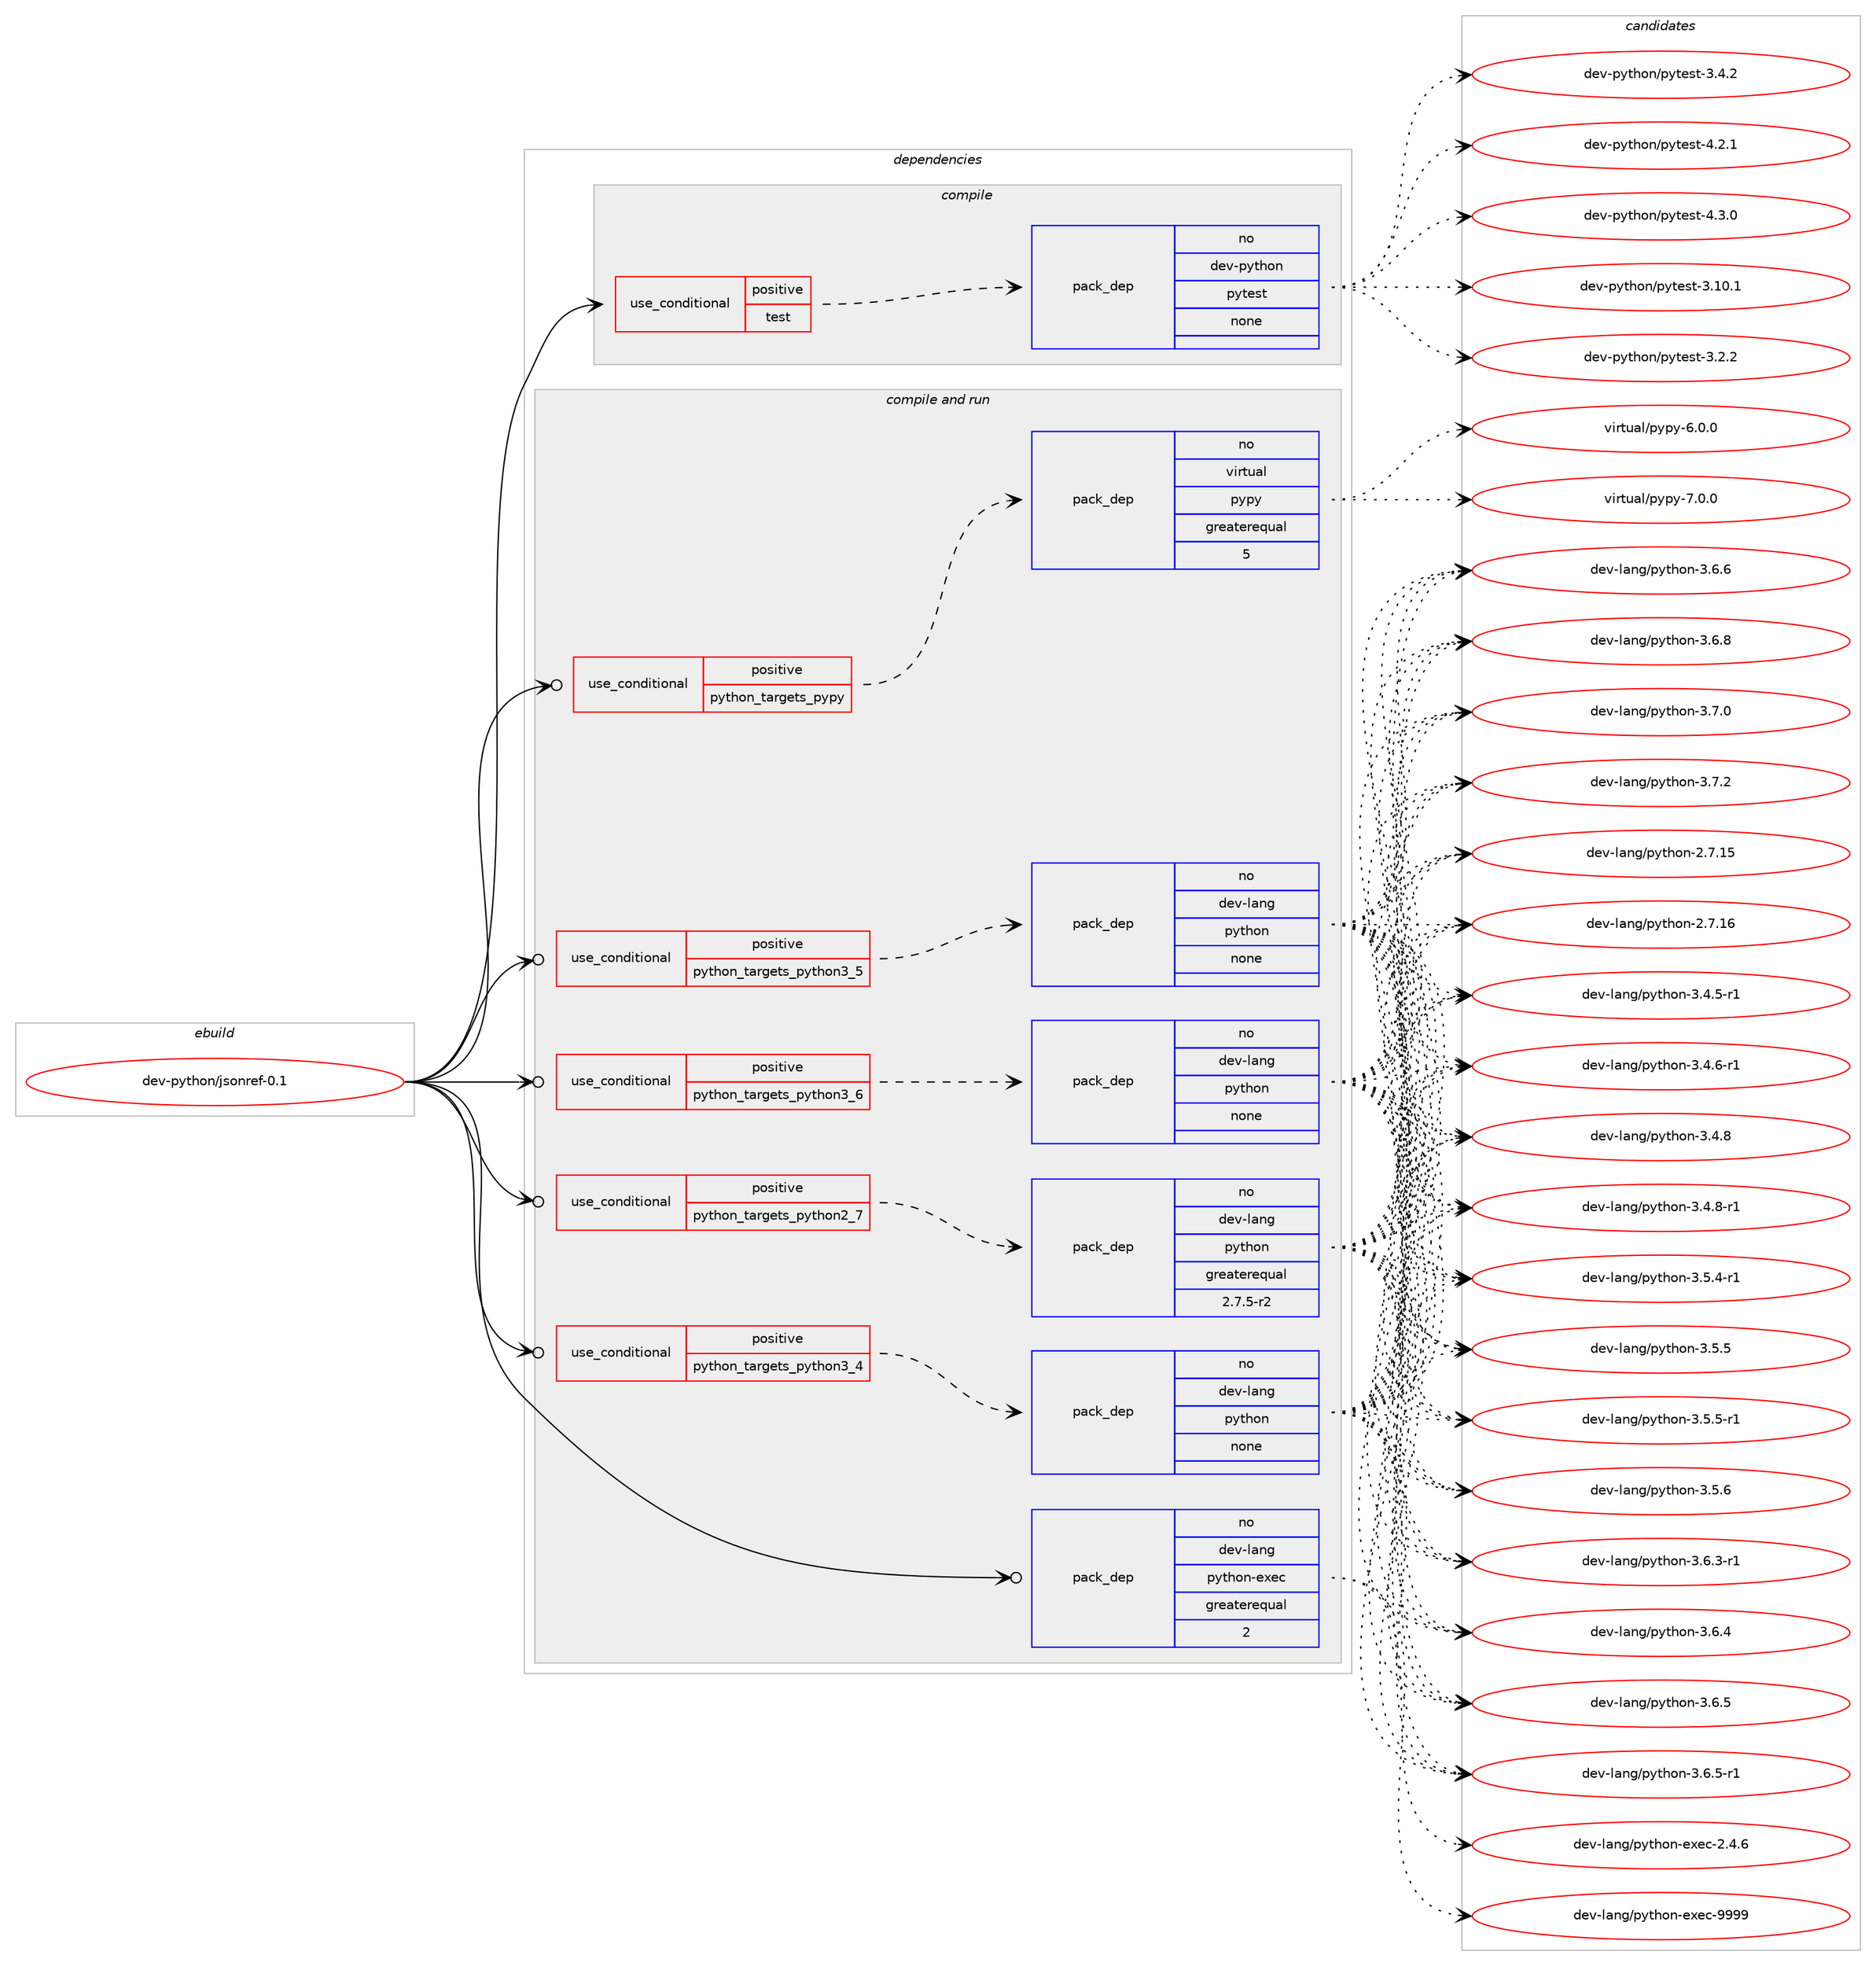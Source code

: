 digraph prolog {

# *************
# Graph options
# *************

newrank=true;
concentrate=true;
compound=true;
graph [rankdir=LR,fontname=Helvetica,fontsize=10,ranksep=1.5];#, ranksep=2.5, nodesep=0.2];
edge  [arrowhead=vee];
node  [fontname=Helvetica,fontsize=10];

# **********
# The ebuild
# **********

subgraph cluster_leftcol {
color=gray;
rank=same;
label=<<i>ebuild</i>>;
id [label="dev-python/jsonref-0.1", color=red, width=4, href="../dev-python/jsonref-0.1.svg"];
}

# ****************
# The dependencies
# ****************

subgraph cluster_midcol {
color=gray;
label=<<i>dependencies</i>>;
subgraph cluster_compile {
fillcolor="#eeeeee";
style=filled;
label=<<i>compile</i>>;
subgraph cond376472 {
dependency1415843 [label=<<TABLE BORDER="0" CELLBORDER="1" CELLSPACING="0" CELLPADDING="4"><TR><TD ROWSPAN="3" CELLPADDING="10">use_conditional</TD></TR><TR><TD>positive</TD></TR><TR><TD>test</TD></TR></TABLE>>, shape=none, color=red];
subgraph pack1016099 {
dependency1415844 [label=<<TABLE BORDER="0" CELLBORDER="1" CELLSPACING="0" CELLPADDING="4" WIDTH="220"><TR><TD ROWSPAN="6" CELLPADDING="30">pack_dep</TD></TR><TR><TD WIDTH="110">no</TD></TR><TR><TD>dev-python</TD></TR><TR><TD>pytest</TD></TR><TR><TD>none</TD></TR><TR><TD></TD></TR></TABLE>>, shape=none, color=blue];
}
dependency1415843:e -> dependency1415844:w [weight=20,style="dashed",arrowhead="vee"];
}
id:e -> dependency1415843:w [weight=20,style="solid",arrowhead="vee"];
}
subgraph cluster_compileandrun {
fillcolor="#eeeeee";
style=filled;
label=<<i>compile and run</i>>;
subgraph cond376473 {
dependency1415845 [label=<<TABLE BORDER="0" CELLBORDER="1" CELLSPACING="0" CELLPADDING="4"><TR><TD ROWSPAN="3" CELLPADDING="10">use_conditional</TD></TR><TR><TD>positive</TD></TR><TR><TD>python_targets_pypy</TD></TR></TABLE>>, shape=none, color=red];
subgraph pack1016100 {
dependency1415846 [label=<<TABLE BORDER="0" CELLBORDER="1" CELLSPACING="0" CELLPADDING="4" WIDTH="220"><TR><TD ROWSPAN="6" CELLPADDING="30">pack_dep</TD></TR><TR><TD WIDTH="110">no</TD></TR><TR><TD>virtual</TD></TR><TR><TD>pypy</TD></TR><TR><TD>greaterequal</TD></TR><TR><TD>5</TD></TR></TABLE>>, shape=none, color=blue];
}
dependency1415845:e -> dependency1415846:w [weight=20,style="dashed",arrowhead="vee"];
}
id:e -> dependency1415845:w [weight=20,style="solid",arrowhead="odotvee"];
subgraph cond376474 {
dependency1415847 [label=<<TABLE BORDER="0" CELLBORDER="1" CELLSPACING="0" CELLPADDING="4"><TR><TD ROWSPAN="3" CELLPADDING="10">use_conditional</TD></TR><TR><TD>positive</TD></TR><TR><TD>python_targets_python2_7</TD></TR></TABLE>>, shape=none, color=red];
subgraph pack1016101 {
dependency1415848 [label=<<TABLE BORDER="0" CELLBORDER="1" CELLSPACING="0" CELLPADDING="4" WIDTH="220"><TR><TD ROWSPAN="6" CELLPADDING="30">pack_dep</TD></TR><TR><TD WIDTH="110">no</TD></TR><TR><TD>dev-lang</TD></TR><TR><TD>python</TD></TR><TR><TD>greaterequal</TD></TR><TR><TD>2.7.5-r2</TD></TR></TABLE>>, shape=none, color=blue];
}
dependency1415847:e -> dependency1415848:w [weight=20,style="dashed",arrowhead="vee"];
}
id:e -> dependency1415847:w [weight=20,style="solid",arrowhead="odotvee"];
subgraph cond376475 {
dependency1415849 [label=<<TABLE BORDER="0" CELLBORDER="1" CELLSPACING="0" CELLPADDING="4"><TR><TD ROWSPAN="3" CELLPADDING="10">use_conditional</TD></TR><TR><TD>positive</TD></TR><TR><TD>python_targets_python3_4</TD></TR></TABLE>>, shape=none, color=red];
subgraph pack1016102 {
dependency1415850 [label=<<TABLE BORDER="0" CELLBORDER="1" CELLSPACING="0" CELLPADDING="4" WIDTH="220"><TR><TD ROWSPAN="6" CELLPADDING="30">pack_dep</TD></TR><TR><TD WIDTH="110">no</TD></TR><TR><TD>dev-lang</TD></TR><TR><TD>python</TD></TR><TR><TD>none</TD></TR><TR><TD></TD></TR></TABLE>>, shape=none, color=blue];
}
dependency1415849:e -> dependency1415850:w [weight=20,style="dashed",arrowhead="vee"];
}
id:e -> dependency1415849:w [weight=20,style="solid",arrowhead="odotvee"];
subgraph cond376476 {
dependency1415851 [label=<<TABLE BORDER="0" CELLBORDER="1" CELLSPACING="0" CELLPADDING="4"><TR><TD ROWSPAN="3" CELLPADDING="10">use_conditional</TD></TR><TR><TD>positive</TD></TR><TR><TD>python_targets_python3_5</TD></TR></TABLE>>, shape=none, color=red];
subgraph pack1016103 {
dependency1415852 [label=<<TABLE BORDER="0" CELLBORDER="1" CELLSPACING="0" CELLPADDING="4" WIDTH="220"><TR><TD ROWSPAN="6" CELLPADDING="30">pack_dep</TD></TR><TR><TD WIDTH="110">no</TD></TR><TR><TD>dev-lang</TD></TR><TR><TD>python</TD></TR><TR><TD>none</TD></TR><TR><TD></TD></TR></TABLE>>, shape=none, color=blue];
}
dependency1415851:e -> dependency1415852:w [weight=20,style="dashed",arrowhead="vee"];
}
id:e -> dependency1415851:w [weight=20,style="solid",arrowhead="odotvee"];
subgraph cond376477 {
dependency1415853 [label=<<TABLE BORDER="0" CELLBORDER="1" CELLSPACING="0" CELLPADDING="4"><TR><TD ROWSPAN="3" CELLPADDING="10">use_conditional</TD></TR><TR><TD>positive</TD></TR><TR><TD>python_targets_python3_6</TD></TR></TABLE>>, shape=none, color=red];
subgraph pack1016104 {
dependency1415854 [label=<<TABLE BORDER="0" CELLBORDER="1" CELLSPACING="0" CELLPADDING="4" WIDTH="220"><TR><TD ROWSPAN="6" CELLPADDING="30">pack_dep</TD></TR><TR><TD WIDTH="110">no</TD></TR><TR><TD>dev-lang</TD></TR><TR><TD>python</TD></TR><TR><TD>none</TD></TR><TR><TD></TD></TR></TABLE>>, shape=none, color=blue];
}
dependency1415853:e -> dependency1415854:w [weight=20,style="dashed",arrowhead="vee"];
}
id:e -> dependency1415853:w [weight=20,style="solid",arrowhead="odotvee"];
subgraph pack1016105 {
dependency1415855 [label=<<TABLE BORDER="0" CELLBORDER="1" CELLSPACING="0" CELLPADDING="4" WIDTH="220"><TR><TD ROWSPAN="6" CELLPADDING="30">pack_dep</TD></TR><TR><TD WIDTH="110">no</TD></TR><TR><TD>dev-lang</TD></TR><TR><TD>python-exec</TD></TR><TR><TD>greaterequal</TD></TR><TR><TD>2</TD></TR></TABLE>>, shape=none, color=blue];
}
id:e -> dependency1415855:w [weight=20,style="solid",arrowhead="odotvee"];
}
subgraph cluster_run {
fillcolor="#eeeeee";
style=filled;
label=<<i>run</i>>;
}
}

# **************
# The candidates
# **************

subgraph cluster_choices {
rank=same;
color=gray;
label=<<i>candidates</i>>;

subgraph choice1016099 {
color=black;
nodesep=1;
choice100101118451121211161041111104711212111610111511645514649484649 [label="dev-python/pytest-3.10.1", color=red, width=4,href="../dev-python/pytest-3.10.1.svg"];
choice1001011184511212111610411111047112121116101115116455146504650 [label="dev-python/pytest-3.2.2", color=red, width=4,href="../dev-python/pytest-3.2.2.svg"];
choice1001011184511212111610411111047112121116101115116455146524650 [label="dev-python/pytest-3.4.2", color=red, width=4,href="../dev-python/pytest-3.4.2.svg"];
choice1001011184511212111610411111047112121116101115116455246504649 [label="dev-python/pytest-4.2.1", color=red, width=4,href="../dev-python/pytest-4.2.1.svg"];
choice1001011184511212111610411111047112121116101115116455246514648 [label="dev-python/pytest-4.3.0", color=red, width=4,href="../dev-python/pytest-4.3.0.svg"];
dependency1415844:e -> choice100101118451121211161041111104711212111610111511645514649484649:w [style=dotted,weight="100"];
dependency1415844:e -> choice1001011184511212111610411111047112121116101115116455146504650:w [style=dotted,weight="100"];
dependency1415844:e -> choice1001011184511212111610411111047112121116101115116455146524650:w [style=dotted,weight="100"];
dependency1415844:e -> choice1001011184511212111610411111047112121116101115116455246504649:w [style=dotted,weight="100"];
dependency1415844:e -> choice1001011184511212111610411111047112121116101115116455246514648:w [style=dotted,weight="100"];
}
subgraph choice1016100 {
color=black;
nodesep=1;
choice1181051141161179710847112121112121455446484648 [label="virtual/pypy-6.0.0", color=red, width=4,href="../virtual/pypy-6.0.0.svg"];
choice1181051141161179710847112121112121455546484648 [label="virtual/pypy-7.0.0", color=red, width=4,href="../virtual/pypy-7.0.0.svg"];
dependency1415846:e -> choice1181051141161179710847112121112121455446484648:w [style=dotted,weight="100"];
dependency1415846:e -> choice1181051141161179710847112121112121455546484648:w [style=dotted,weight="100"];
}
subgraph choice1016101 {
color=black;
nodesep=1;
choice10010111845108971101034711212111610411111045504655464953 [label="dev-lang/python-2.7.15", color=red, width=4,href="../dev-lang/python-2.7.15.svg"];
choice10010111845108971101034711212111610411111045504655464954 [label="dev-lang/python-2.7.16", color=red, width=4,href="../dev-lang/python-2.7.16.svg"];
choice1001011184510897110103471121211161041111104551465246534511449 [label="dev-lang/python-3.4.5-r1", color=red, width=4,href="../dev-lang/python-3.4.5-r1.svg"];
choice1001011184510897110103471121211161041111104551465246544511449 [label="dev-lang/python-3.4.6-r1", color=red, width=4,href="../dev-lang/python-3.4.6-r1.svg"];
choice100101118451089711010347112121116104111110455146524656 [label="dev-lang/python-3.4.8", color=red, width=4,href="../dev-lang/python-3.4.8.svg"];
choice1001011184510897110103471121211161041111104551465246564511449 [label="dev-lang/python-3.4.8-r1", color=red, width=4,href="../dev-lang/python-3.4.8-r1.svg"];
choice1001011184510897110103471121211161041111104551465346524511449 [label="dev-lang/python-3.5.4-r1", color=red, width=4,href="../dev-lang/python-3.5.4-r1.svg"];
choice100101118451089711010347112121116104111110455146534653 [label="dev-lang/python-3.5.5", color=red, width=4,href="../dev-lang/python-3.5.5.svg"];
choice1001011184510897110103471121211161041111104551465346534511449 [label="dev-lang/python-3.5.5-r1", color=red, width=4,href="../dev-lang/python-3.5.5-r1.svg"];
choice100101118451089711010347112121116104111110455146534654 [label="dev-lang/python-3.5.6", color=red, width=4,href="../dev-lang/python-3.5.6.svg"];
choice1001011184510897110103471121211161041111104551465446514511449 [label="dev-lang/python-3.6.3-r1", color=red, width=4,href="../dev-lang/python-3.6.3-r1.svg"];
choice100101118451089711010347112121116104111110455146544652 [label="dev-lang/python-3.6.4", color=red, width=4,href="../dev-lang/python-3.6.4.svg"];
choice100101118451089711010347112121116104111110455146544653 [label="dev-lang/python-3.6.5", color=red, width=4,href="../dev-lang/python-3.6.5.svg"];
choice1001011184510897110103471121211161041111104551465446534511449 [label="dev-lang/python-3.6.5-r1", color=red, width=4,href="../dev-lang/python-3.6.5-r1.svg"];
choice100101118451089711010347112121116104111110455146544654 [label="dev-lang/python-3.6.6", color=red, width=4,href="../dev-lang/python-3.6.6.svg"];
choice100101118451089711010347112121116104111110455146544656 [label="dev-lang/python-3.6.8", color=red, width=4,href="../dev-lang/python-3.6.8.svg"];
choice100101118451089711010347112121116104111110455146554648 [label="dev-lang/python-3.7.0", color=red, width=4,href="../dev-lang/python-3.7.0.svg"];
choice100101118451089711010347112121116104111110455146554650 [label="dev-lang/python-3.7.2", color=red, width=4,href="../dev-lang/python-3.7.2.svg"];
dependency1415848:e -> choice10010111845108971101034711212111610411111045504655464953:w [style=dotted,weight="100"];
dependency1415848:e -> choice10010111845108971101034711212111610411111045504655464954:w [style=dotted,weight="100"];
dependency1415848:e -> choice1001011184510897110103471121211161041111104551465246534511449:w [style=dotted,weight="100"];
dependency1415848:e -> choice1001011184510897110103471121211161041111104551465246544511449:w [style=dotted,weight="100"];
dependency1415848:e -> choice100101118451089711010347112121116104111110455146524656:w [style=dotted,weight="100"];
dependency1415848:e -> choice1001011184510897110103471121211161041111104551465246564511449:w [style=dotted,weight="100"];
dependency1415848:e -> choice1001011184510897110103471121211161041111104551465346524511449:w [style=dotted,weight="100"];
dependency1415848:e -> choice100101118451089711010347112121116104111110455146534653:w [style=dotted,weight="100"];
dependency1415848:e -> choice1001011184510897110103471121211161041111104551465346534511449:w [style=dotted,weight="100"];
dependency1415848:e -> choice100101118451089711010347112121116104111110455146534654:w [style=dotted,weight="100"];
dependency1415848:e -> choice1001011184510897110103471121211161041111104551465446514511449:w [style=dotted,weight="100"];
dependency1415848:e -> choice100101118451089711010347112121116104111110455146544652:w [style=dotted,weight="100"];
dependency1415848:e -> choice100101118451089711010347112121116104111110455146544653:w [style=dotted,weight="100"];
dependency1415848:e -> choice1001011184510897110103471121211161041111104551465446534511449:w [style=dotted,weight="100"];
dependency1415848:e -> choice100101118451089711010347112121116104111110455146544654:w [style=dotted,weight="100"];
dependency1415848:e -> choice100101118451089711010347112121116104111110455146544656:w [style=dotted,weight="100"];
dependency1415848:e -> choice100101118451089711010347112121116104111110455146554648:w [style=dotted,weight="100"];
dependency1415848:e -> choice100101118451089711010347112121116104111110455146554650:w [style=dotted,weight="100"];
}
subgraph choice1016102 {
color=black;
nodesep=1;
choice10010111845108971101034711212111610411111045504655464953 [label="dev-lang/python-2.7.15", color=red, width=4,href="../dev-lang/python-2.7.15.svg"];
choice10010111845108971101034711212111610411111045504655464954 [label="dev-lang/python-2.7.16", color=red, width=4,href="../dev-lang/python-2.7.16.svg"];
choice1001011184510897110103471121211161041111104551465246534511449 [label="dev-lang/python-3.4.5-r1", color=red, width=4,href="../dev-lang/python-3.4.5-r1.svg"];
choice1001011184510897110103471121211161041111104551465246544511449 [label="dev-lang/python-3.4.6-r1", color=red, width=4,href="../dev-lang/python-3.4.6-r1.svg"];
choice100101118451089711010347112121116104111110455146524656 [label="dev-lang/python-3.4.8", color=red, width=4,href="../dev-lang/python-3.4.8.svg"];
choice1001011184510897110103471121211161041111104551465246564511449 [label="dev-lang/python-3.4.8-r1", color=red, width=4,href="../dev-lang/python-3.4.8-r1.svg"];
choice1001011184510897110103471121211161041111104551465346524511449 [label="dev-lang/python-3.5.4-r1", color=red, width=4,href="../dev-lang/python-3.5.4-r1.svg"];
choice100101118451089711010347112121116104111110455146534653 [label="dev-lang/python-3.5.5", color=red, width=4,href="../dev-lang/python-3.5.5.svg"];
choice1001011184510897110103471121211161041111104551465346534511449 [label="dev-lang/python-3.5.5-r1", color=red, width=4,href="../dev-lang/python-3.5.5-r1.svg"];
choice100101118451089711010347112121116104111110455146534654 [label="dev-lang/python-3.5.6", color=red, width=4,href="../dev-lang/python-3.5.6.svg"];
choice1001011184510897110103471121211161041111104551465446514511449 [label="dev-lang/python-3.6.3-r1", color=red, width=4,href="../dev-lang/python-3.6.3-r1.svg"];
choice100101118451089711010347112121116104111110455146544652 [label="dev-lang/python-3.6.4", color=red, width=4,href="../dev-lang/python-3.6.4.svg"];
choice100101118451089711010347112121116104111110455146544653 [label="dev-lang/python-3.6.5", color=red, width=4,href="../dev-lang/python-3.6.5.svg"];
choice1001011184510897110103471121211161041111104551465446534511449 [label="dev-lang/python-3.6.5-r1", color=red, width=4,href="../dev-lang/python-3.6.5-r1.svg"];
choice100101118451089711010347112121116104111110455146544654 [label="dev-lang/python-3.6.6", color=red, width=4,href="../dev-lang/python-3.6.6.svg"];
choice100101118451089711010347112121116104111110455146544656 [label="dev-lang/python-3.6.8", color=red, width=4,href="../dev-lang/python-3.6.8.svg"];
choice100101118451089711010347112121116104111110455146554648 [label="dev-lang/python-3.7.0", color=red, width=4,href="../dev-lang/python-3.7.0.svg"];
choice100101118451089711010347112121116104111110455146554650 [label="dev-lang/python-3.7.2", color=red, width=4,href="../dev-lang/python-3.7.2.svg"];
dependency1415850:e -> choice10010111845108971101034711212111610411111045504655464953:w [style=dotted,weight="100"];
dependency1415850:e -> choice10010111845108971101034711212111610411111045504655464954:w [style=dotted,weight="100"];
dependency1415850:e -> choice1001011184510897110103471121211161041111104551465246534511449:w [style=dotted,weight="100"];
dependency1415850:e -> choice1001011184510897110103471121211161041111104551465246544511449:w [style=dotted,weight="100"];
dependency1415850:e -> choice100101118451089711010347112121116104111110455146524656:w [style=dotted,weight="100"];
dependency1415850:e -> choice1001011184510897110103471121211161041111104551465246564511449:w [style=dotted,weight="100"];
dependency1415850:e -> choice1001011184510897110103471121211161041111104551465346524511449:w [style=dotted,weight="100"];
dependency1415850:e -> choice100101118451089711010347112121116104111110455146534653:w [style=dotted,weight="100"];
dependency1415850:e -> choice1001011184510897110103471121211161041111104551465346534511449:w [style=dotted,weight="100"];
dependency1415850:e -> choice100101118451089711010347112121116104111110455146534654:w [style=dotted,weight="100"];
dependency1415850:e -> choice1001011184510897110103471121211161041111104551465446514511449:w [style=dotted,weight="100"];
dependency1415850:e -> choice100101118451089711010347112121116104111110455146544652:w [style=dotted,weight="100"];
dependency1415850:e -> choice100101118451089711010347112121116104111110455146544653:w [style=dotted,weight="100"];
dependency1415850:e -> choice1001011184510897110103471121211161041111104551465446534511449:w [style=dotted,weight="100"];
dependency1415850:e -> choice100101118451089711010347112121116104111110455146544654:w [style=dotted,weight="100"];
dependency1415850:e -> choice100101118451089711010347112121116104111110455146544656:w [style=dotted,weight="100"];
dependency1415850:e -> choice100101118451089711010347112121116104111110455146554648:w [style=dotted,weight="100"];
dependency1415850:e -> choice100101118451089711010347112121116104111110455146554650:w [style=dotted,weight="100"];
}
subgraph choice1016103 {
color=black;
nodesep=1;
choice10010111845108971101034711212111610411111045504655464953 [label="dev-lang/python-2.7.15", color=red, width=4,href="../dev-lang/python-2.7.15.svg"];
choice10010111845108971101034711212111610411111045504655464954 [label="dev-lang/python-2.7.16", color=red, width=4,href="../dev-lang/python-2.7.16.svg"];
choice1001011184510897110103471121211161041111104551465246534511449 [label="dev-lang/python-3.4.5-r1", color=red, width=4,href="../dev-lang/python-3.4.5-r1.svg"];
choice1001011184510897110103471121211161041111104551465246544511449 [label="dev-lang/python-3.4.6-r1", color=red, width=4,href="../dev-lang/python-3.4.6-r1.svg"];
choice100101118451089711010347112121116104111110455146524656 [label="dev-lang/python-3.4.8", color=red, width=4,href="../dev-lang/python-3.4.8.svg"];
choice1001011184510897110103471121211161041111104551465246564511449 [label="dev-lang/python-3.4.8-r1", color=red, width=4,href="../dev-lang/python-3.4.8-r1.svg"];
choice1001011184510897110103471121211161041111104551465346524511449 [label="dev-lang/python-3.5.4-r1", color=red, width=4,href="../dev-lang/python-3.5.4-r1.svg"];
choice100101118451089711010347112121116104111110455146534653 [label="dev-lang/python-3.5.5", color=red, width=4,href="../dev-lang/python-3.5.5.svg"];
choice1001011184510897110103471121211161041111104551465346534511449 [label="dev-lang/python-3.5.5-r1", color=red, width=4,href="../dev-lang/python-3.5.5-r1.svg"];
choice100101118451089711010347112121116104111110455146534654 [label="dev-lang/python-3.5.6", color=red, width=4,href="../dev-lang/python-3.5.6.svg"];
choice1001011184510897110103471121211161041111104551465446514511449 [label="dev-lang/python-3.6.3-r1", color=red, width=4,href="../dev-lang/python-3.6.3-r1.svg"];
choice100101118451089711010347112121116104111110455146544652 [label="dev-lang/python-3.6.4", color=red, width=4,href="../dev-lang/python-3.6.4.svg"];
choice100101118451089711010347112121116104111110455146544653 [label="dev-lang/python-3.6.5", color=red, width=4,href="../dev-lang/python-3.6.5.svg"];
choice1001011184510897110103471121211161041111104551465446534511449 [label="dev-lang/python-3.6.5-r1", color=red, width=4,href="../dev-lang/python-3.6.5-r1.svg"];
choice100101118451089711010347112121116104111110455146544654 [label="dev-lang/python-3.6.6", color=red, width=4,href="../dev-lang/python-3.6.6.svg"];
choice100101118451089711010347112121116104111110455146544656 [label="dev-lang/python-3.6.8", color=red, width=4,href="../dev-lang/python-3.6.8.svg"];
choice100101118451089711010347112121116104111110455146554648 [label="dev-lang/python-3.7.0", color=red, width=4,href="../dev-lang/python-3.7.0.svg"];
choice100101118451089711010347112121116104111110455146554650 [label="dev-lang/python-3.7.2", color=red, width=4,href="../dev-lang/python-3.7.2.svg"];
dependency1415852:e -> choice10010111845108971101034711212111610411111045504655464953:w [style=dotted,weight="100"];
dependency1415852:e -> choice10010111845108971101034711212111610411111045504655464954:w [style=dotted,weight="100"];
dependency1415852:e -> choice1001011184510897110103471121211161041111104551465246534511449:w [style=dotted,weight="100"];
dependency1415852:e -> choice1001011184510897110103471121211161041111104551465246544511449:w [style=dotted,weight="100"];
dependency1415852:e -> choice100101118451089711010347112121116104111110455146524656:w [style=dotted,weight="100"];
dependency1415852:e -> choice1001011184510897110103471121211161041111104551465246564511449:w [style=dotted,weight="100"];
dependency1415852:e -> choice1001011184510897110103471121211161041111104551465346524511449:w [style=dotted,weight="100"];
dependency1415852:e -> choice100101118451089711010347112121116104111110455146534653:w [style=dotted,weight="100"];
dependency1415852:e -> choice1001011184510897110103471121211161041111104551465346534511449:w [style=dotted,weight="100"];
dependency1415852:e -> choice100101118451089711010347112121116104111110455146534654:w [style=dotted,weight="100"];
dependency1415852:e -> choice1001011184510897110103471121211161041111104551465446514511449:w [style=dotted,weight="100"];
dependency1415852:e -> choice100101118451089711010347112121116104111110455146544652:w [style=dotted,weight="100"];
dependency1415852:e -> choice100101118451089711010347112121116104111110455146544653:w [style=dotted,weight="100"];
dependency1415852:e -> choice1001011184510897110103471121211161041111104551465446534511449:w [style=dotted,weight="100"];
dependency1415852:e -> choice100101118451089711010347112121116104111110455146544654:w [style=dotted,weight="100"];
dependency1415852:e -> choice100101118451089711010347112121116104111110455146544656:w [style=dotted,weight="100"];
dependency1415852:e -> choice100101118451089711010347112121116104111110455146554648:w [style=dotted,weight="100"];
dependency1415852:e -> choice100101118451089711010347112121116104111110455146554650:w [style=dotted,weight="100"];
}
subgraph choice1016104 {
color=black;
nodesep=1;
choice10010111845108971101034711212111610411111045504655464953 [label="dev-lang/python-2.7.15", color=red, width=4,href="../dev-lang/python-2.7.15.svg"];
choice10010111845108971101034711212111610411111045504655464954 [label="dev-lang/python-2.7.16", color=red, width=4,href="../dev-lang/python-2.7.16.svg"];
choice1001011184510897110103471121211161041111104551465246534511449 [label="dev-lang/python-3.4.5-r1", color=red, width=4,href="../dev-lang/python-3.4.5-r1.svg"];
choice1001011184510897110103471121211161041111104551465246544511449 [label="dev-lang/python-3.4.6-r1", color=red, width=4,href="../dev-lang/python-3.4.6-r1.svg"];
choice100101118451089711010347112121116104111110455146524656 [label="dev-lang/python-3.4.8", color=red, width=4,href="../dev-lang/python-3.4.8.svg"];
choice1001011184510897110103471121211161041111104551465246564511449 [label="dev-lang/python-3.4.8-r1", color=red, width=4,href="../dev-lang/python-3.4.8-r1.svg"];
choice1001011184510897110103471121211161041111104551465346524511449 [label="dev-lang/python-3.5.4-r1", color=red, width=4,href="../dev-lang/python-3.5.4-r1.svg"];
choice100101118451089711010347112121116104111110455146534653 [label="dev-lang/python-3.5.5", color=red, width=4,href="../dev-lang/python-3.5.5.svg"];
choice1001011184510897110103471121211161041111104551465346534511449 [label="dev-lang/python-3.5.5-r1", color=red, width=4,href="../dev-lang/python-3.5.5-r1.svg"];
choice100101118451089711010347112121116104111110455146534654 [label="dev-lang/python-3.5.6", color=red, width=4,href="../dev-lang/python-3.5.6.svg"];
choice1001011184510897110103471121211161041111104551465446514511449 [label="dev-lang/python-3.6.3-r1", color=red, width=4,href="../dev-lang/python-3.6.3-r1.svg"];
choice100101118451089711010347112121116104111110455146544652 [label="dev-lang/python-3.6.4", color=red, width=4,href="../dev-lang/python-3.6.4.svg"];
choice100101118451089711010347112121116104111110455146544653 [label="dev-lang/python-3.6.5", color=red, width=4,href="../dev-lang/python-3.6.5.svg"];
choice1001011184510897110103471121211161041111104551465446534511449 [label="dev-lang/python-3.6.5-r1", color=red, width=4,href="../dev-lang/python-3.6.5-r1.svg"];
choice100101118451089711010347112121116104111110455146544654 [label="dev-lang/python-3.6.6", color=red, width=4,href="../dev-lang/python-3.6.6.svg"];
choice100101118451089711010347112121116104111110455146544656 [label="dev-lang/python-3.6.8", color=red, width=4,href="../dev-lang/python-3.6.8.svg"];
choice100101118451089711010347112121116104111110455146554648 [label="dev-lang/python-3.7.0", color=red, width=4,href="../dev-lang/python-3.7.0.svg"];
choice100101118451089711010347112121116104111110455146554650 [label="dev-lang/python-3.7.2", color=red, width=4,href="../dev-lang/python-3.7.2.svg"];
dependency1415854:e -> choice10010111845108971101034711212111610411111045504655464953:w [style=dotted,weight="100"];
dependency1415854:e -> choice10010111845108971101034711212111610411111045504655464954:w [style=dotted,weight="100"];
dependency1415854:e -> choice1001011184510897110103471121211161041111104551465246534511449:w [style=dotted,weight="100"];
dependency1415854:e -> choice1001011184510897110103471121211161041111104551465246544511449:w [style=dotted,weight="100"];
dependency1415854:e -> choice100101118451089711010347112121116104111110455146524656:w [style=dotted,weight="100"];
dependency1415854:e -> choice1001011184510897110103471121211161041111104551465246564511449:w [style=dotted,weight="100"];
dependency1415854:e -> choice1001011184510897110103471121211161041111104551465346524511449:w [style=dotted,weight="100"];
dependency1415854:e -> choice100101118451089711010347112121116104111110455146534653:w [style=dotted,weight="100"];
dependency1415854:e -> choice1001011184510897110103471121211161041111104551465346534511449:w [style=dotted,weight="100"];
dependency1415854:e -> choice100101118451089711010347112121116104111110455146534654:w [style=dotted,weight="100"];
dependency1415854:e -> choice1001011184510897110103471121211161041111104551465446514511449:w [style=dotted,weight="100"];
dependency1415854:e -> choice100101118451089711010347112121116104111110455146544652:w [style=dotted,weight="100"];
dependency1415854:e -> choice100101118451089711010347112121116104111110455146544653:w [style=dotted,weight="100"];
dependency1415854:e -> choice1001011184510897110103471121211161041111104551465446534511449:w [style=dotted,weight="100"];
dependency1415854:e -> choice100101118451089711010347112121116104111110455146544654:w [style=dotted,weight="100"];
dependency1415854:e -> choice100101118451089711010347112121116104111110455146544656:w [style=dotted,weight="100"];
dependency1415854:e -> choice100101118451089711010347112121116104111110455146554648:w [style=dotted,weight="100"];
dependency1415854:e -> choice100101118451089711010347112121116104111110455146554650:w [style=dotted,weight="100"];
}
subgraph choice1016105 {
color=black;
nodesep=1;
choice1001011184510897110103471121211161041111104510112010199455046524654 [label="dev-lang/python-exec-2.4.6", color=red, width=4,href="../dev-lang/python-exec-2.4.6.svg"];
choice10010111845108971101034711212111610411111045101120101994557575757 [label="dev-lang/python-exec-9999", color=red, width=4,href="../dev-lang/python-exec-9999.svg"];
dependency1415855:e -> choice1001011184510897110103471121211161041111104510112010199455046524654:w [style=dotted,weight="100"];
dependency1415855:e -> choice10010111845108971101034711212111610411111045101120101994557575757:w [style=dotted,weight="100"];
}
}

}

